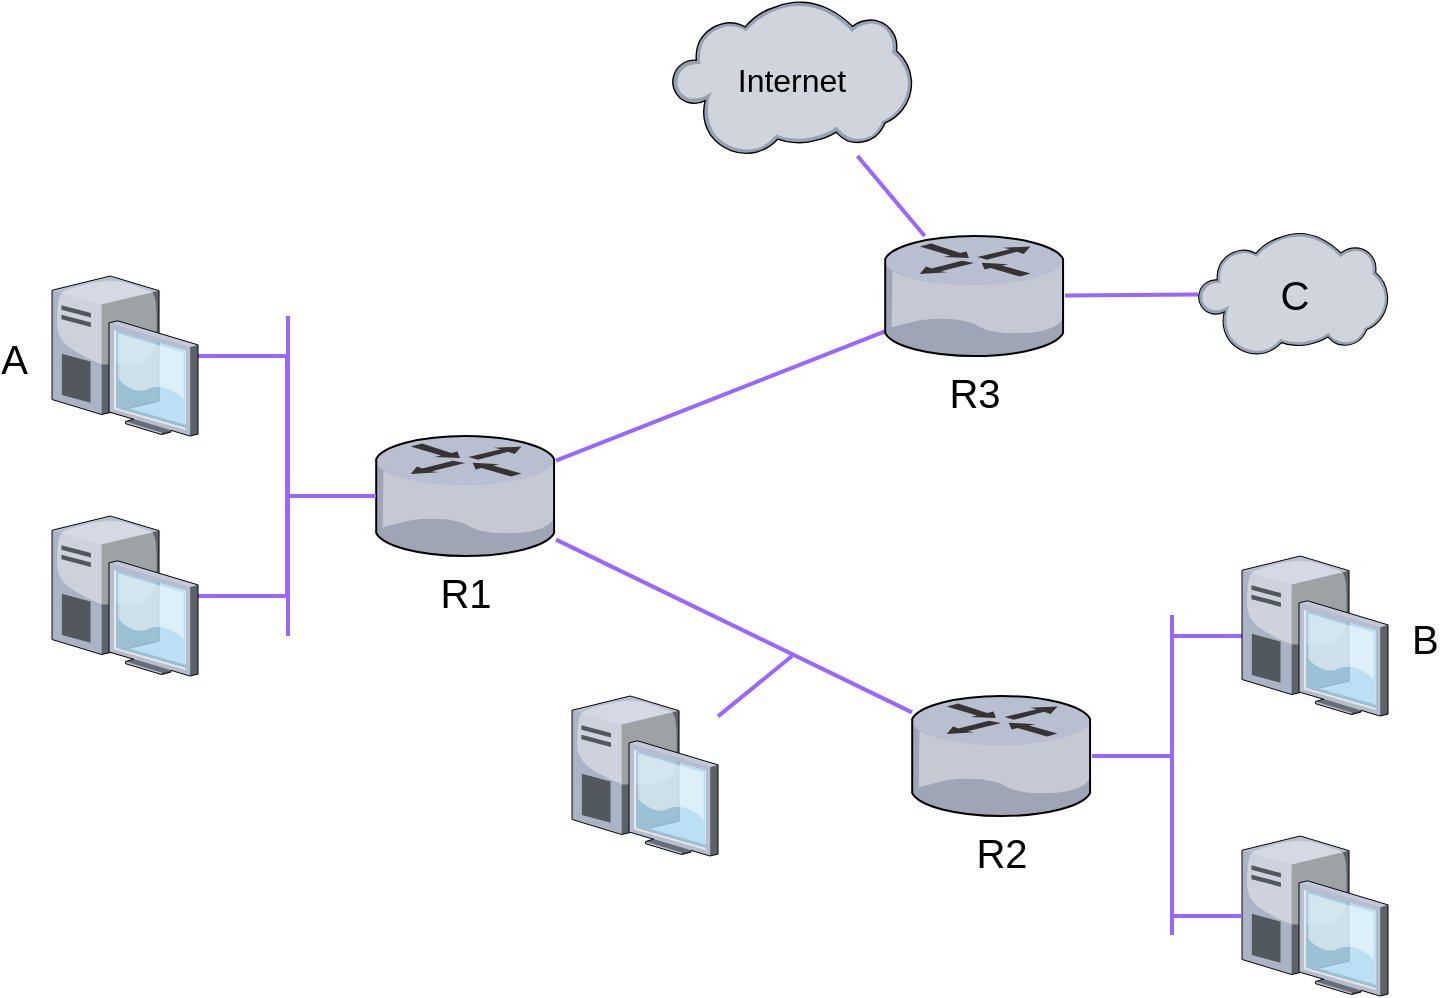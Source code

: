 <mxfile version="10.6.7" type="device"><diagram id="5sICLgNdDNlrVb3OhgTD" name="Page-1"><mxGraphModel dx="834" dy="506" grid="1" gridSize="10" guides="1" tooltips="1" connect="1" arrows="1" fold="1" page="1" pageScale="1" pageWidth="827" pageHeight="1169" math="0" shadow="0"><root><mxCell id="0"/><mxCell id="1" parent="0"/><mxCell id="RlQt4KYEpDV2mxskjf84-34" style="edgeStyle=orthogonalEdgeStyle;rounded=0;orthogonalLoop=1;jettySize=auto;html=1;strokeWidth=2;endArrow=none;endFill=0;strokeColor=#9966FF;" parent="1" source="RlQt4KYEpDV2mxskjf84-8" target="RlQt4KYEpDV2mxskjf84-16" edge="1"><mxGeometry relative="1" as="geometry"><Array as="points"><mxPoint x="610" y="469"/><mxPoint x="610" y="389"/></Array></mxGeometry></mxCell><mxCell id="RlQt4KYEpDV2mxskjf84-8" value="" style="verticalLabelPosition=bottom;aspect=fixed;html=1;verticalAlign=top;strokeColor=none;align=center;outlineConnect=0;shape=mxgraph.citrix.desktop;fillColor=#ffffff;" parent="1" vertex="1"><mxGeometry x="645" y="429" width="73" height="80" as="geometry"/></mxCell><mxCell id="RlQt4KYEpDV2mxskjf84-9" value="Internet" style="verticalLabelPosition=middle;aspect=fixed;verticalAlign=middle;strokeColor=none;align=center;outlineConnect=0;shape=mxgraph.citrix.cloud;fillColor=#ffffff;labelPosition=center;fontSize=16;fontStyle=0" parent="1" vertex="1"><mxGeometry x="360" y="11" width="120" height="78" as="geometry"/></mxCell><mxCell id="RlQt4KYEpDV2mxskjf84-40" style="rounded=0;orthogonalLoop=1;jettySize=auto;html=1;endArrow=none;endFill=0;strokeWidth=2;strokeColor=#9966FF;" parent="1" source="RlQt4KYEpDV2mxskjf84-12" target="RlQt4KYEpDV2mxskjf84-16" edge="1"><mxGeometry relative="1" as="geometry"/></mxCell><mxCell id="RlQt4KYEpDV2mxskjf84-42" style="edgeStyle=none;rounded=0;orthogonalLoop=1;jettySize=auto;html=1;endArrow=none;endFill=0;strokeWidth=2;strokeColor=#9966FF;" parent="1" source="RlQt4KYEpDV2mxskjf84-12" target="RlQt4KYEpDV2mxskjf84-15" edge="1"><mxGeometry relative="1" as="geometry"/></mxCell><mxCell id="RlQt4KYEpDV2mxskjf84-12" value="R1" style="verticalLabelPosition=bottom;aspect=fixed;verticalAlign=top;strokeColor=none;align=center;outlineConnect=0;shape=mxgraph.citrix.router;fillColor=#ffffff;fontSize=20;" parent="1" vertex="1"><mxGeometry x="212" y="229" width="90" height="60" as="geometry"/></mxCell><mxCell id="RlQt4KYEpDV2mxskjf84-46" style="rounded=0;orthogonalLoop=1;jettySize=auto;html=1;endArrow=none;endFill=0;strokeWidth=2;fontSize=16;elbow=vertical;strokeColor=#9966FF;" parent="1" source="RlQt4KYEpDV2mxskjf84-15" target="RlQt4KYEpDV2mxskjf84-9" edge="1"><mxGeometry relative="1" as="geometry"/></mxCell><mxCell id="RlQt4KYEpDV2mxskjf84-53" style="edgeStyle=none;rounded=0;orthogonalLoop=1;jettySize=auto;html=1;endArrow=none;endFill=0;strokeWidth=2;fontSize=20;strokeColor=#9966FF;" parent="1" source="RlQt4KYEpDV2mxskjf84-15" target="RlQt4KYEpDV2mxskjf84-52" edge="1"><mxGeometry relative="1" as="geometry"/></mxCell><mxCell id="RlQt4KYEpDV2mxskjf84-15" value="R3" style="verticalLabelPosition=bottom;aspect=fixed;verticalAlign=top;strokeColor=none;align=center;outlineConnect=0;shape=mxgraph.citrix.router;fillColor=#ffffff;fontSize=20;fontStyle=0" parent="1" vertex="1"><mxGeometry x="466.5" y="129" width="90" height="60" as="geometry"/></mxCell><mxCell id="RlQt4KYEpDV2mxskjf84-16" value="R2" style="verticalLabelPosition=bottom;aspect=fixed;verticalAlign=top;strokeColor=none;align=center;outlineConnect=0;shape=mxgraph.citrix.router;fillColor=#ffffff;fontSize=20;" parent="1" vertex="1"><mxGeometry x="480" y="359" width="90" height="60" as="geometry"/></mxCell><mxCell id="RlQt4KYEpDV2mxskjf84-41" style="edgeStyle=none;rounded=0;orthogonalLoop=1;jettySize=auto;html=1;endArrow=none;endFill=0;strokeWidth=2;strokeColor=#9966FF;" parent="1" source="RlQt4KYEpDV2mxskjf84-19" edge="1"><mxGeometry relative="1" as="geometry"><mxPoint x="420" y="339" as="targetPoint"/></mxGeometry></mxCell><mxCell id="RlQt4KYEpDV2mxskjf84-19" value="" style="verticalLabelPosition=bottom;aspect=fixed;html=1;verticalAlign=top;strokeColor=none;align=center;outlineConnect=0;shape=mxgraph.citrix.desktop;fillColor=#ffffff;" parent="1" vertex="1"><mxGeometry x="310" y="359" width="73" height="80" as="geometry"/></mxCell><mxCell id="RlQt4KYEpDV2mxskjf84-35" style="edgeStyle=orthogonalEdgeStyle;rounded=0;orthogonalLoop=1;jettySize=auto;html=1;endArrow=none;endFill=0;strokeWidth=2;strokeColor=#9966FF;" parent="1" source="RlQt4KYEpDV2mxskjf84-20" target="RlQt4KYEpDV2mxskjf84-16" edge="1"><mxGeometry relative="1" as="geometry"><Array as="points"><mxPoint x="610" y="329"/><mxPoint x="610" y="389"/></Array></mxGeometry></mxCell><mxCell id="RlQt4KYEpDV2mxskjf84-20" value="B" style="verticalLabelPosition=middle;aspect=fixed;verticalAlign=middle;strokeColor=none;align=left;outlineConnect=0;shape=mxgraph.citrix.desktop;fillColor=#ffffff;fontSize=20;labelPosition=right;spacingLeft=10;" parent="1" vertex="1"><mxGeometry x="645" y="289" width="73" height="80" as="geometry"/></mxCell><mxCell id="RlQt4KYEpDV2mxskjf84-36" style="edgeStyle=elbowEdgeStyle;rounded=0;orthogonalLoop=1;jettySize=auto;html=1;endArrow=none;endFill=0;strokeWidth=2;strokeColor=#9966FF;" parent="1" source="RlQt4KYEpDV2mxskjf84-21" target="RlQt4KYEpDV2mxskjf84-12" edge="1"><mxGeometry relative="1" as="geometry"/></mxCell><mxCell id="RlQt4KYEpDV2mxskjf84-21" value="A" style="verticalLabelPosition=middle;aspect=fixed;verticalAlign=middle;strokeColor=none;align=right;outlineConnect=0;shape=mxgraph.citrix.desktop;fillColor=#ffffff;labelPosition=left;fontSize=20;spacingLeft=0;spacingRight=10;" parent="1" vertex="1"><mxGeometry x="50" y="149" width="73" height="80" as="geometry"/></mxCell><mxCell id="RlQt4KYEpDV2mxskjf84-37" style="edgeStyle=elbowEdgeStyle;rounded=0;orthogonalLoop=1;jettySize=auto;html=1;endArrow=none;endFill=0;strokeWidth=2;strokeColor=#9966FF;" parent="1" source="RlQt4KYEpDV2mxskjf84-22" target="RlQt4KYEpDV2mxskjf84-12" edge="1"><mxGeometry relative="1" as="geometry"/></mxCell><mxCell id="RlQt4KYEpDV2mxskjf84-22" value="" style="verticalLabelPosition=bottom;aspect=fixed;html=1;verticalAlign=top;strokeColor=none;align=center;outlineConnect=0;shape=mxgraph.citrix.desktop;fillColor=#ffffff;" parent="1" vertex="1"><mxGeometry x="50" y="269" width="73" height="80" as="geometry"/></mxCell><mxCell id="RlQt4KYEpDV2mxskjf84-33" value="" style="endArrow=none;html=1;strokeWidth=2;strokeColor=#9966FF;" parent="1" target="RlQt4KYEpDV2mxskjf84-8" edge="1"><mxGeometry width="50" height="50" relative="1" as="geometry"><mxPoint x="610" y="469" as="sourcePoint"/><mxPoint x="110" y="529" as="targetPoint"/></mxGeometry></mxCell><mxCell id="RlQt4KYEpDV2mxskjf84-38" value="" style="endArrow=none;html=1;strokeWidth=2;strokeColor=#9966FF;" parent="1" edge="1"><mxGeometry width="50" height="50" relative="1" as="geometry"><mxPoint x="168" y="329" as="sourcePoint"/><mxPoint x="168" y="169" as="targetPoint"/></mxGeometry></mxCell><mxCell id="RlQt4KYEpDV2mxskjf84-39" value="" style="endArrow=none;html=1;strokeWidth=2;strokeColor=#9966FF;" parent="1" edge="1"><mxGeometry width="50" height="50" relative="1" as="geometry"><mxPoint x="610" y="478.5" as="sourcePoint"/><mxPoint x="610" y="318.5" as="targetPoint"/></mxGeometry></mxCell><mxCell id="RlQt4KYEpDV2mxskjf84-52" value="C" style="verticalLabelPosition=middle;aspect=fixed;html=1;verticalAlign=middle;strokeColor=none;align=center;outlineConnect=0;shape=mxgraph.citrix.cloud;fillColor=#ffffff;fontSize=20;labelPosition=center;" parent="1" vertex="1"><mxGeometry x="623" y="127" width="95" height="62" as="geometry"/></mxCell></root></mxGraphModel></diagram></mxfile>